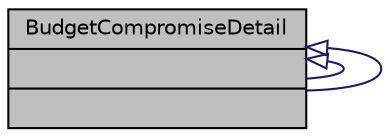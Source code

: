 digraph "BudgetCompromiseDetail"
{
 // LATEX_PDF_SIZE
  bgcolor="transparent";
  edge [fontname="Helvetica",fontsize="10",labelfontname="Helvetica",labelfontsize="10"];
  node [fontname="Helvetica",fontsize="10",shape=record];
  Node1 [label="{BudgetCompromiseDetail\n||}",height=0.2,width=0.4,color="black", fillcolor="grey75", style="filled", fontcolor="black",tooltip="Extension de la clase BudgetCompromiseDetail del modulo de presupuesto."];
  Node1 -> Node1 [dir="back",color="midnightblue",fontsize="10",style="solid",arrowtail="onormal",fontname="Helvetica"];
  Node1 -> Node1 [dir="back",color="midnightblue",fontsize="10",style="solid",arrowtail="onormal",fontname="Helvetica"];
}
